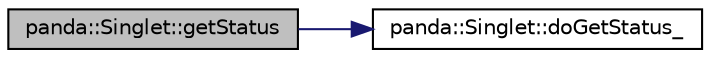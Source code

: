 digraph G
{
  edge [fontname="Helvetica",fontsize="10",labelfontname="Helvetica",labelfontsize="10"];
  node [fontname="Helvetica",fontsize="10",shape=record];
  rankdir=LR;
  Node1 [label="panda::Singlet::getStatus",height=0.2,width=0.4,color="black", fillcolor="grey75", style="filled" fontcolor="black"];
  Node1 -> Node2 [color="midnightblue",fontsize="10",style="solid"];
  Node2 [label="panda::Singlet::doGetStatus_",height=0.2,width=0.4,color="black", fillcolor="white", style="filled",URL="$classpanda_1_1Singlet.html#ad2749c2f28a2970eda99db906a116881"];
}
